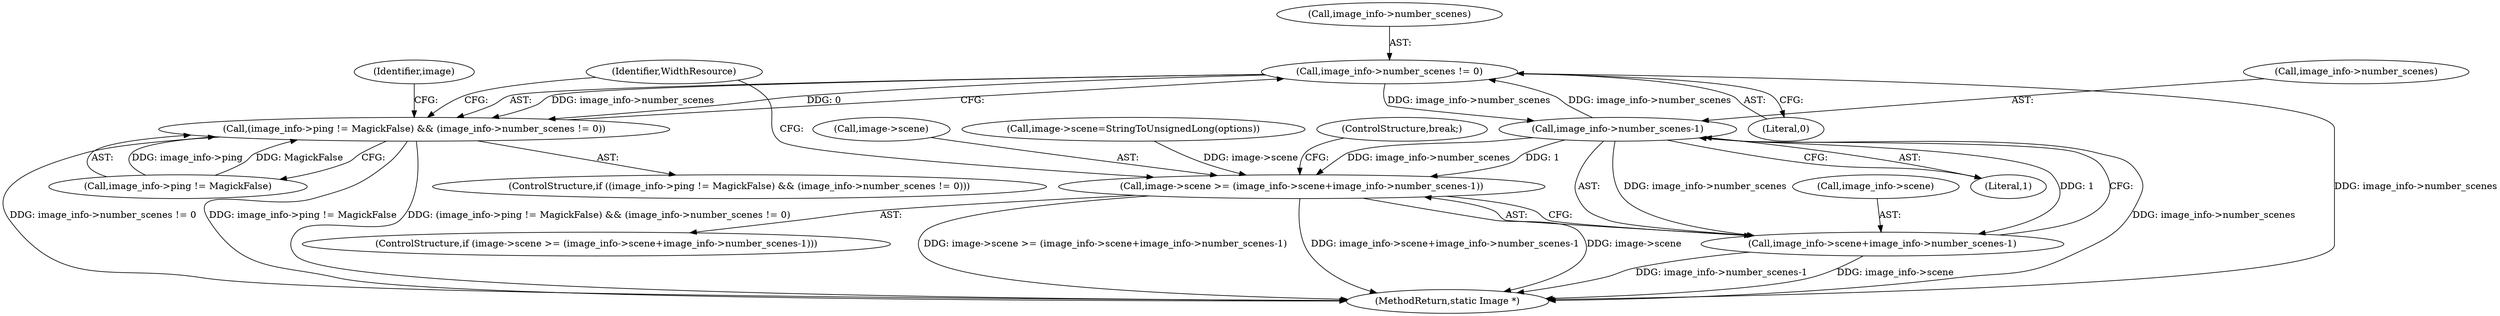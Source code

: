 digraph "0_ImageMagick_7fd419441bc7103398e313558171d342c6315f44@pointer" {
"1002421" [label="(Call,image_info->number_scenes != 0)"];
"1002435" [label="(Call,image_info->number_scenes-1)"];
"1002421" [label="(Call,image_info->number_scenes != 0)"];
"1002415" [label="(Call,(image_info->ping != MagickFalse) && (image_info->number_scenes != 0))"];
"1002427" [label="(Call,image->scene >= (image_info->scene+image_info->number_scenes-1))"];
"1002431" [label="(Call,image_info->scene+image_info->number_scenes-1)"];
"1002436" [label="(Call,image_info->number_scenes)"];
"1002426" [label="(ControlStructure,if (image->scene >= (image_info->scene+image_info->number_scenes-1)))"];
"1002435" [label="(Call,image_info->number_scenes-1)"];
"1002543" [label="(MethodReturn,static Image *)"];
"1002429" [label="(Identifier,image)"];
"1002432" [label="(Call,image_info->scene)"];
"1002440" [label="(ControlStructure,break;)"];
"1002414" [label="(ControlStructure,if ((image_info->ping != MagickFalse) && (image_info->number_scenes != 0)))"];
"1002439" [label="(Literal,1)"];
"1002425" [label="(Literal,0)"];
"1002428" [label="(Call,image->scene)"];
"1002422" [label="(Call,image_info->number_scenes)"];
"1002416" [label="(Call,image_info->ping != MagickFalse)"];
"1002427" [label="(Call,image->scene >= (image_info->scene+image_info->number_scenes-1))"];
"1002445" [label="(Identifier,WidthResource)"];
"1001627" [label="(Call,image->scene=StringToUnsignedLong(options))"];
"1002431" [label="(Call,image_info->scene+image_info->number_scenes-1)"];
"1002415" [label="(Call,(image_info->ping != MagickFalse) && (image_info->number_scenes != 0))"];
"1002421" [label="(Call,image_info->number_scenes != 0)"];
"1002421" -> "1002415"  [label="AST: "];
"1002421" -> "1002425"  [label="CFG: "];
"1002422" -> "1002421"  [label="AST: "];
"1002425" -> "1002421"  [label="AST: "];
"1002415" -> "1002421"  [label="CFG: "];
"1002421" -> "1002543"  [label="DDG: image_info->number_scenes"];
"1002421" -> "1002415"  [label="DDG: image_info->number_scenes"];
"1002421" -> "1002415"  [label="DDG: 0"];
"1002435" -> "1002421"  [label="DDG: image_info->number_scenes"];
"1002421" -> "1002435"  [label="DDG: image_info->number_scenes"];
"1002435" -> "1002431"  [label="AST: "];
"1002435" -> "1002439"  [label="CFG: "];
"1002436" -> "1002435"  [label="AST: "];
"1002439" -> "1002435"  [label="AST: "];
"1002431" -> "1002435"  [label="CFG: "];
"1002435" -> "1002543"  [label="DDG: image_info->number_scenes"];
"1002435" -> "1002427"  [label="DDG: image_info->number_scenes"];
"1002435" -> "1002427"  [label="DDG: 1"];
"1002435" -> "1002431"  [label="DDG: image_info->number_scenes"];
"1002435" -> "1002431"  [label="DDG: 1"];
"1002415" -> "1002414"  [label="AST: "];
"1002415" -> "1002416"  [label="CFG: "];
"1002416" -> "1002415"  [label="AST: "];
"1002429" -> "1002415"  [label="CFG: "];
"1002445" -> "1002415"  [label="CFG: "];
"1002415" -> "1002543"  [label="DDG: (image_info->ping != MagickFalse) && (image_info->number_scenes != 0)"];
"1002415" -> "1002543"  [label="DDG: image_info->number_scenes != 0"];
"1002415" -> "1002543"  [label="DDG: image_info->ping != MagickFalse"];
"1002416" -> "1002415"  [label="DDG: image_info->ping"];
"1002416" -> "1002415"  [label="DDG: MagickFalse"];
"1002427" -> "1002426"  [label="AST: "];
"1002427" -> "1002431"  [label="CFG: "];
"1002428" -> "1002427"  [label="AST: "];
"1002431" -> "1002427"  [label="AST: "];
"1002440" -> "1002427"  [label="CFG: "];
"1002445" -> "1002427"  [label="CFG: "];
"1002427" -> "1002543"  [label="DDG: image->scene >= (image_info->scene+image_info->number_scenes-1)"];
"1002427" -> "1002543"  [label="DDG: image_info->scene+image_info->number_scenes-1"];
"1002427" -> "1002543"  [label="DDG: image->scene"];
"1001627" -> "1002427"  [label="DDG: image->scene"];
"1002432" -> "1002431"  [label="AST: "];
"1002431" -> "1002543"  [label="DDG: image_info->scene"];
"1002431" -> "1002543"  [label="DDG: image_info->number_scenes-1"];
}
